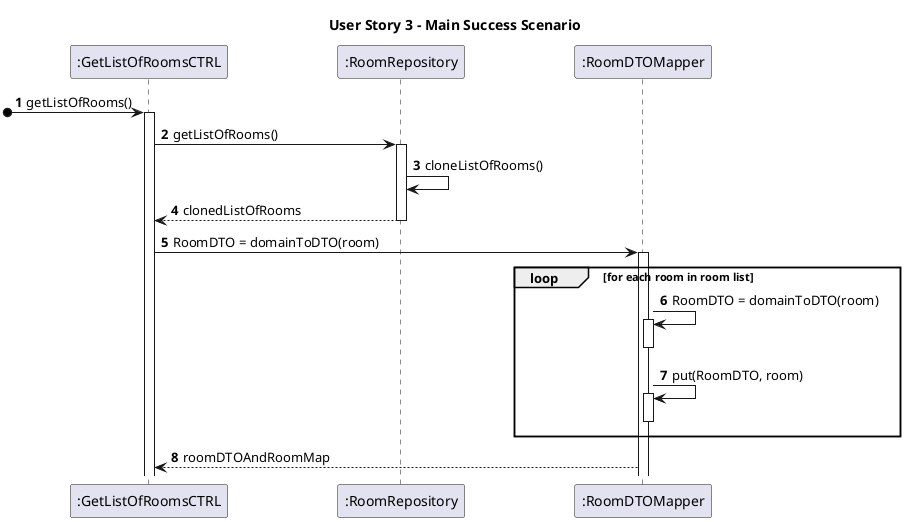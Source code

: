 @startuml

skinparam ParticipantPadding 50
autonumber
title User Story 3 - Main Success Scenario

participant ":GetListOfRoomsCTRL" as C
participant ":RoomRepository" as RR
participant ":RoomDTOMapper" as RM

[o-> C : getListOfRooms()
activate C
C -> RR : getListOfRooms()
activate RR
RR -> RR : cloneListOfRooms()
RR --> C : clonedListOfRooms
deactivate RR

C -> RM : RoomDTO = domainToDTO(room)

activate RM
loop for each room in room list
RM -> RM : RoomDTO = domainToDTO(room)
activate RM
deactivate RM
RM -> RM : put(RoomDTO, room)
activate RM
deactivate RM
end loop
RM --> C : roomDTOAndRoomMap




@enduml